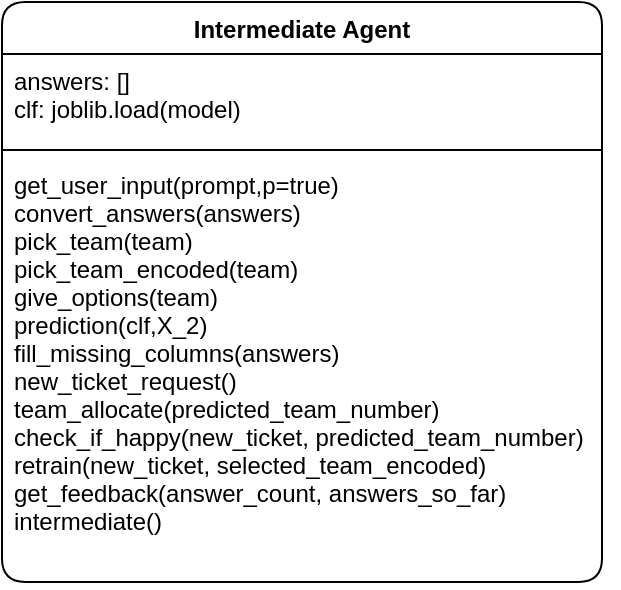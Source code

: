<mxfile version="12.4.3" type="device" pages="1"><diagram id="sypeUdnRDf-lldwQsMU1" name="Page-1"><mxGraphModel dx="1408" dy="738" grid="1" gridSize="10" guides="1" tooltips="1" connect="1" arrows="1" fold="1" page="1" pageScale="1" pageWidth="827" pageHeight="1169" math="0" shadow="0"><root><mxCell id="0"/><mxCell id="1" parent="0"/><mxCell id="T2lFhezA3PnJnC6GCKG2-19" value="Intermediate Agent" style="swimlane;fontStyle=1;align=center;verticalAlign=top;childLayout=stackLayout;horizontal=1;startSize=26;horizontalStack=0;resizeParent=1;resizeParentMax=0;resizeLast=0;collapsible=1;marginBottom=0;rounded=1;" parent="1" vertex="1"><mxGeometry x="239" y="100" width="300" height="290" as="geometry"/></mxCell><mxCell id="T2lFhezA3PnJnC6GCKG2-20" value="answers: []&#10;clf: joblib.load(model)" style="text;strokeColor=none;fillColor=none;align=left;verticalAlign=top;spacingLeft=4;spacingRight=4;overflow=hidden;rotatable=0;points=[[0,0.5],[1,0.5]];portConstraint=eastwest;" parent="T2lFhezA3PnJnC6GCKG2-19" vertex="1"><mxGeometry y="26" width="300" height="44" as="geometry"/></mxCell><mxCell id="T2lFhezA3PnJnC6GCKG2-21" value="" style="line;strokeWidth=1;fillColor=none;align=left;verticalAlign=middle;spacingTop=-1;spacingLeft=3;spacingRight=3;rotatable=0;labelPosition=right;points=[];portConstraint=eastwest;" parent="T2lFhezA3PnJnC6GCKG2-19" vertex="1"><mxGeometry y="70" width="300" height="8" as="geometry"/></mxCell><mxCell id="T2lFhezA3PnJnC6GCKG2-23" style="edgeStyle=orthogonalEdgeStyle;rounded=0;orthogonalLoop=1;jettySize=auto;html=1;exitX=1;exitY=0.5;exitDx=0;exitDy=0;" parent="T2lFhezA3PnJnC6GCKG2-19" source="T2lFhezA3PnJnC6GCKG2-20" target="T2lFhezA3PnJnC6GCKG2-20" edge="1"><mxGeometry relative="1" as="geometry"/></mxCell><mxCell id="T2lFhezA3PnJnC6GCKG2-22" value="get_user_input(prompt,p=true)&#10;convert_answers(answers)&#10;pick_team(team)&#10;pick_team_encoded(team)&#10;give_options(team)&#10;prediction(clf,X_2)&#10;fill_missing_columns(answers)&#10;new_ticket_request()&#10;team_allocate(predicted_team_number)&#10;check_if_happy(new_ticket, predicted_team_number)&#10;retrain(new_ticket, selected_team_encoded)&#10;get_feedback(answer_count, answers_so_far)&#10;intermediate()&#10;&#10;" style="text;strokeColor=none;fillColor=none;align=left;verticalAlign=top;spacingLeft=4;spacingRight=4;overflow=hidden;rotatable=0;points=[[0,0.5],[1,0.5]];portConstraint=eastwest;" parent="T2lFhezA3PnJnC6GCKG2-19" vertex="1"><mxGeometry y="78" width="300" height="212" as="geometry"/></mxCell></root></mxGraphModel></diagram></mxfile>